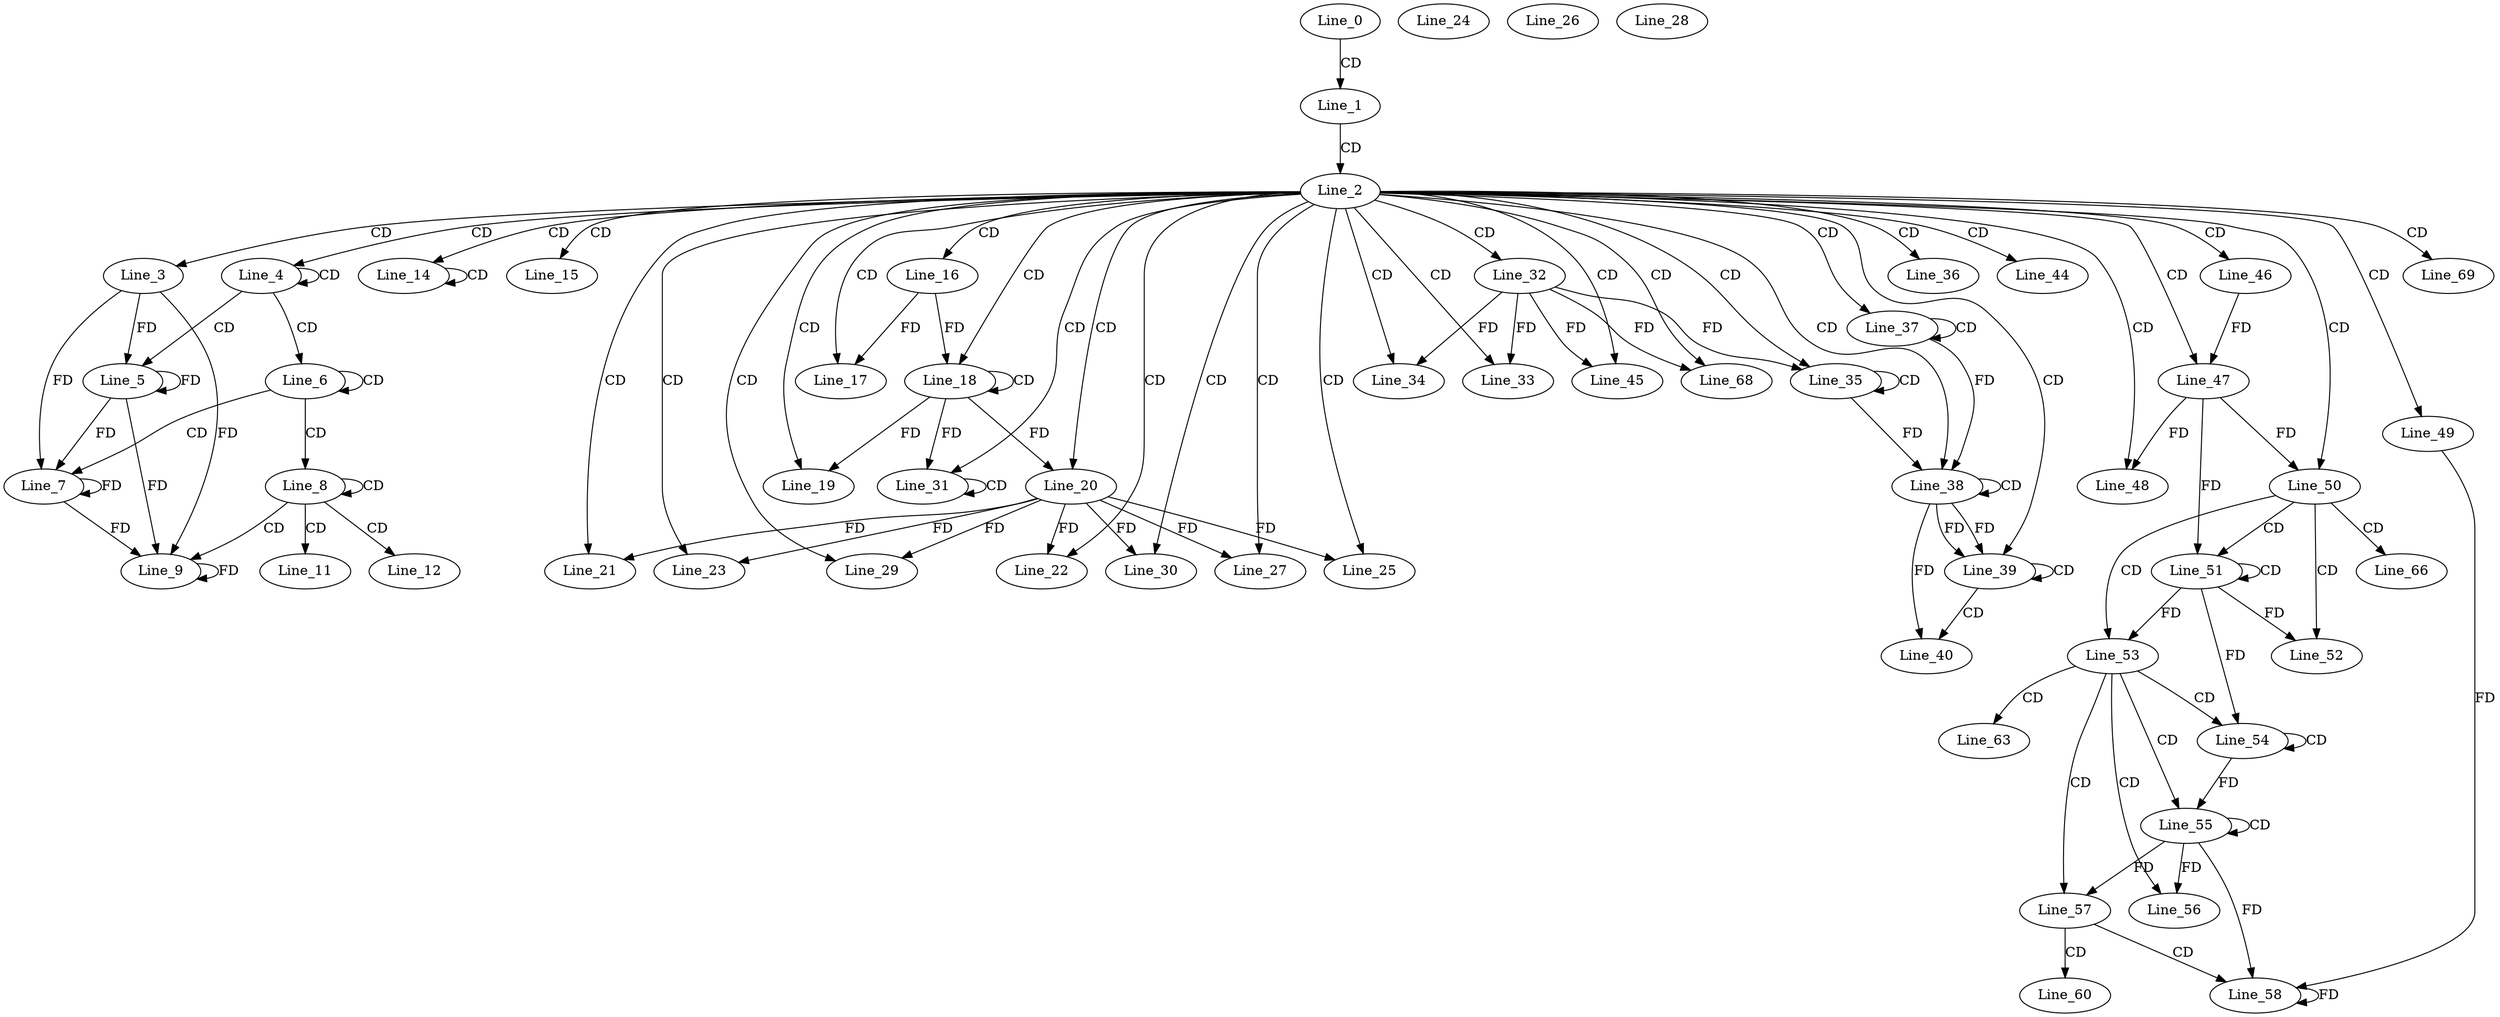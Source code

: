 digraph G {
  Line_0;
  Line_1;
  Line_2;
  Line_3;
  Line_4;
  Line_4;
  Line_5;
  Line_5;
  Line_6;
  Line_6;
  Line_7;
  Line_7;
  Line_8;
  Line_8;
  Line_9;
  Line_9;
  Line_11;
  Line_12;
  Line_14;
  Line_14;
  Line_15;
  Line_16;
  Line_17;
  Line_17;
  Line_18;
  Line_18;
  Line_19;
  Line_20;
  Line_20;
  Line_21;
  Line_22;
  Line_23;
  Line_24;
  Line_25;
  Line_26;
  Line_27;
  Line_28;
  Line_29;
  Line_30;
  Line_31;
  Line_31;
  Line_32;
  Line_33;
  Line_34;
  Line_35;
  Line_35;
  Line_36;
  Line_37;
  Line_37;
  Line_38;
  Line_38;
  Line_39;
  Line_39;
  Line_40;
  Line_44;
  Line_45;
  Line_46;
  Line_47;
  Line_47;
  Line_48;
  Line_48;
  Line_49;
  Line_50;
  Line_50;
  Line_51;
  Line_51;
  Line_52;
  Line_52;
  Line_53;
  Line_53;
  Line_54;
  Line_54;
  Line_55;
  Line_55;
  Line_56;
  Line_56;
  Line_57;
  Line_57;
  Line_58;
  Line_58;
  Line_60;
  Line_63;
  Line_66;
  Line_68;
  Line_69;
  Line_0 -> Line_1 [ label="CD" ];
  Line_1 -> Line_2 [ label="CD" ];
  Line_2 -> Line_3 [ label="CD" ];
  Line_2 -> Line_4 [ label="CD" ];
  Line_4 -> Line_4 [ label="CD" ];
  Line_4 -> Line_5 [ label="CD" ];
  Line_3 -> Line_5 [ label="FD" ];
  Line_5 -> Line_5 [ label="FD" ];
  Line_4 -> Line_6 [ label="CD" ];
  Line_6 -> Line_6 [ label="CD" ];
  Line_6 -> Line_7 [ label="CD" ];
  Line_3 -> Line_7 [ label="FD" ];
  Line_5 -> Line_7 [ label="FD" ];
  Line_7 -> Line_7 [ label="FD" ];
  Line_6 -> Line_8 [ label="CD" ];
  Line_8 -> Line_8 [ label="CD" ];
  Line_8 -> Line_9 [ label="CD" ];
  Line_3 -> Line_9 [ label="FD" ];
  Line_5 -> Line_9 [ label="FD" ];
  Line_7 -> Line_9 [ label="FD" ];
  Line_9 -> Line_9 [ label="FD" ];
  Line_8 -> Line_11 [ label="CD" ];
  Line_8 -> Line_12 [ label="CD" ];
  Line_2 -> Line_14 [ label="CD" ];
  Line_14 -> Line_14 [ label="CD" ];
  Line_2 -> Line_15 [ label="CD" ];
  Line_2 -> Line_16 [ label="CD" ];
  Line_2 -> Line_17 [ label="CD" ];
  Line_16 -> Line_17 [ label="FD" ];
  Line_2 -> Line_18 [ label="CD" ];
  Line_18 -> Line_18 [ label="CD" ];
  Line_16 -> Line_18 [ label="FD" ];
  Line_2 -> Line_19 [ label="CD" ];
  Line_18 -> Line_19 [ label="FD" ];
  Line_2 -> Line_20 [ label="CD" ];
  Line_18 -> Line_20 [ label="FD" ];
  Line_2 -> Line_21 [ label="CD" ];
  Line_20 -> Line_21 [ label="FD" ];
  Line_2 -> Line_22 [ label="CD" ];
  Line_20 -> Line_22 [ label="FD" ];
  Line_2 -> Line_23 [ label="CD" ];
  Line_20 -> Line_23 [ label="FD" ];
  Line_2 -> Line_25 [ label="CD" ];
  Line_20 -> Line_25 [ label="FD" ];
  Line_2 -> Line_27 [ label="CD" ];
  Line_20 -> Line_27 [ label="FD" ];
  Line_2 -> Line_29 [ label="CD" ];
  Line_20 -> Line_29 [ label="FD" ];
  Line_2 -> Line_30 [ label="CD" ];
  Line_20 -> Line_30 [ label="FD" ];
  Line_2 -> Line_31 [ label="CD" ];
  Line_31 -> Line_31 [ label="CD" ];
  Line_18 -> Line_31 [ label="FD" ];
  Line_2 -> Line_32 [ label="CD" ];
  Line_2 -> Line_33 [ label="CD" ];
  Line_32 -> Line_33 [ label="FD" ];
  Line_2 -> Line_34 [ label="CD" ];
  Line_32 -> Line_34 [ label="FD" ];
  Line_2 -> Line_35 [ label="CD" ];
  Line_35 -> Line_35 [ label="CD" ];
  Line_32 -> Line_35 [ label="FD" ];
  Line_2 -> Line_36 [ label="CD" ];
  Line_2 -> Line_37 [ label="CD" ];
  Line_37 -> Line_37 [ label="CD" ];
  Line_2 -> Line_38 [ label="CD" ];
  Line_38 -> Line_38 [ label="CD" ];
  Line_37 -> Line_38 [ label="FD" ];
  Line_35 -> Line_38 [ label="FD" ];
  Line_2 -> Line_39 [ label="CD" ];
  Line_38 -> Line_39 [ label="FD" ];
  Line_39 -> Line_39 [ label="CD" ];
  Line_38 -> Line_39 [ label="FD" ];
  Line_39 -> Line_40 [ label="CD" ];
  Line_38 -> Line_40 [ label="FD" ];
  Line_2 -> Line_44 [ label="CD" ];
  Line_2 -> Line_45 [ label="CD" ];
  Line_32 -> Line_45 [ label="FD" ];
  Line_2 -> Line_46 [ label="CD" ];
  Line_2 -> Line_47 [ label="CD" ];
  Line_46 -> Line_47 [ label="FD" ];
  Line_2 -> Line_48 [ label="CD" ];
  Line_47 -> Line_48 [ label="FD" ];
  Line_2 -> Line_49 [ label="CD" ];
  Line_2 -> Line_50 [ label="CD" ];
  Line_47 -> Line_50 [ label="FD" ];
  Line_50 -> Line_51 [ label="CD" ];
  Line_51 -> Line_51 [ label="CD" ];
  Line_47 -> Line_51 [ label="FD" ];
  Line_50 -> Line_52 [ label="CD" ];
  Line_51 -> Line_52 [ label="FD" ];
  Line_50 -> Line_53 [ label="CD" ];
  Line_51 -> Line_53 [ label="FD" ];
  Line_53 -> Line_54 [ label="CD" ];
  Line_54 -> Line_54 [ label="CD" ];
  Line_51 -> Line_54 [ label="FD" ];
  Line_53 -> Line_55 [ label="CD" ];
  Line_55 -> Line_55 [ label="CD" ];
  Line_54 -> Line_55 [ label="FD" ];
  Line_53 -> Line_56 [ label="CD" ];
  Line_55 -> Line_56 [ label="FD" ];
  Line_53 -> Line_57 [ label="CD" ];
  Line_55 -> Line_57 [ label="FD" ];
  Line_57 -> Line_58 [ label="CD" ];
  Line_49 -> Line_58 [ label="FD" ];
  Line_58 -> Line_58 [ label="FD" ];
  Line_55 -> Line_58 [ label="FD" ];
  Line_57 -> Line_60 [ label="CD" ];
  Line_53 -> Line_63 [ label="CD" ];
  Line_50 -> Line_66 [ label="CD" ];
  Line_2 -> Line_68 [ label="CD" ];
  Line_32 -> Line_68 [ label="FD" ];
  Line_2 -> Line_69 [ label="CD" ];
}
